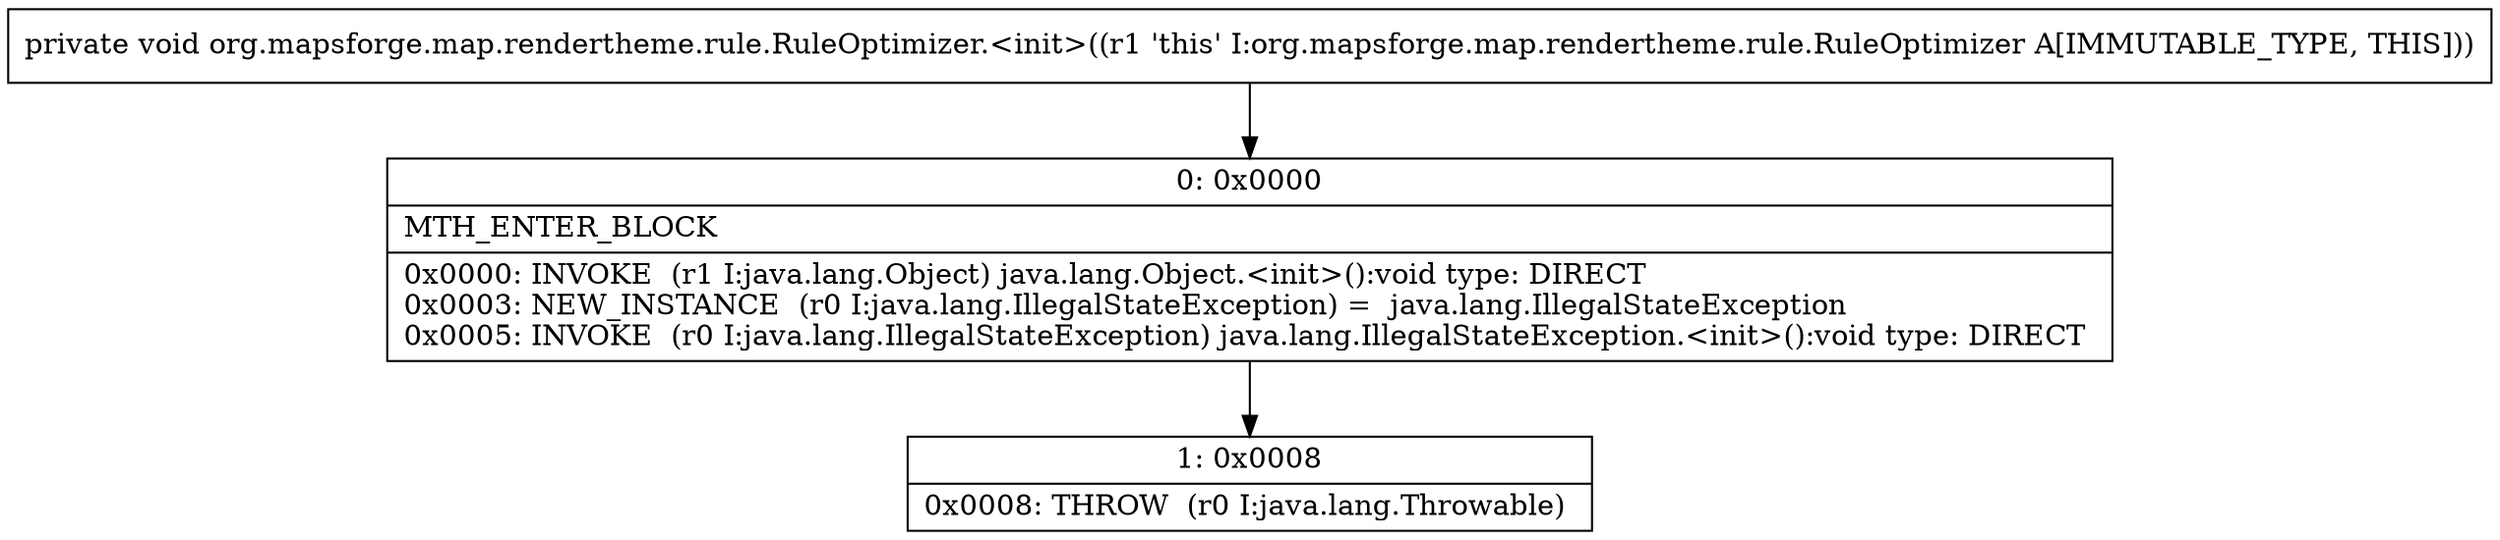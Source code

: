 digraph "CFG fororg.mapsforge.map.rendertheme.rule.RuleOptimizer.\<init\>()V" {
Node_0 [shape=record,label="{0\:\ 0x0000|MTH_ENTER_BLOCK\l|0x0000: INVOKE  (r1 I:java.lang.Object) java.lang.Object.\<init\>():void type: DIRECT \l0x0003: NEW_INSTANCE  (r0 I:java.lang.IllegalStateException) =  java.lang.IllegalStateException \l0x0005: INVOKE  (r0 I:java.lang.IllegalStateException) java.lang.IllegalStateException.\<init\>():void type: DIRECT \l}"];
Node_1 [shape=record,label="{1\:\ 0x0008|0x0008: THROW  (r0 I:java.lang.Throwable) \l}"];
MethodNode[shape=record,label="{private void org.mapsforge.map.rendertheme.rule.RuleOptimizer.\<init\>((r1 'this' I:org.mapsforge.map.rendertheme.rule.RuleOptimizer A[IMMUTABLE_TYPE, THIS])) }"];
MethodNode -> Node_0;
Node_0 -> Node_1;
}

